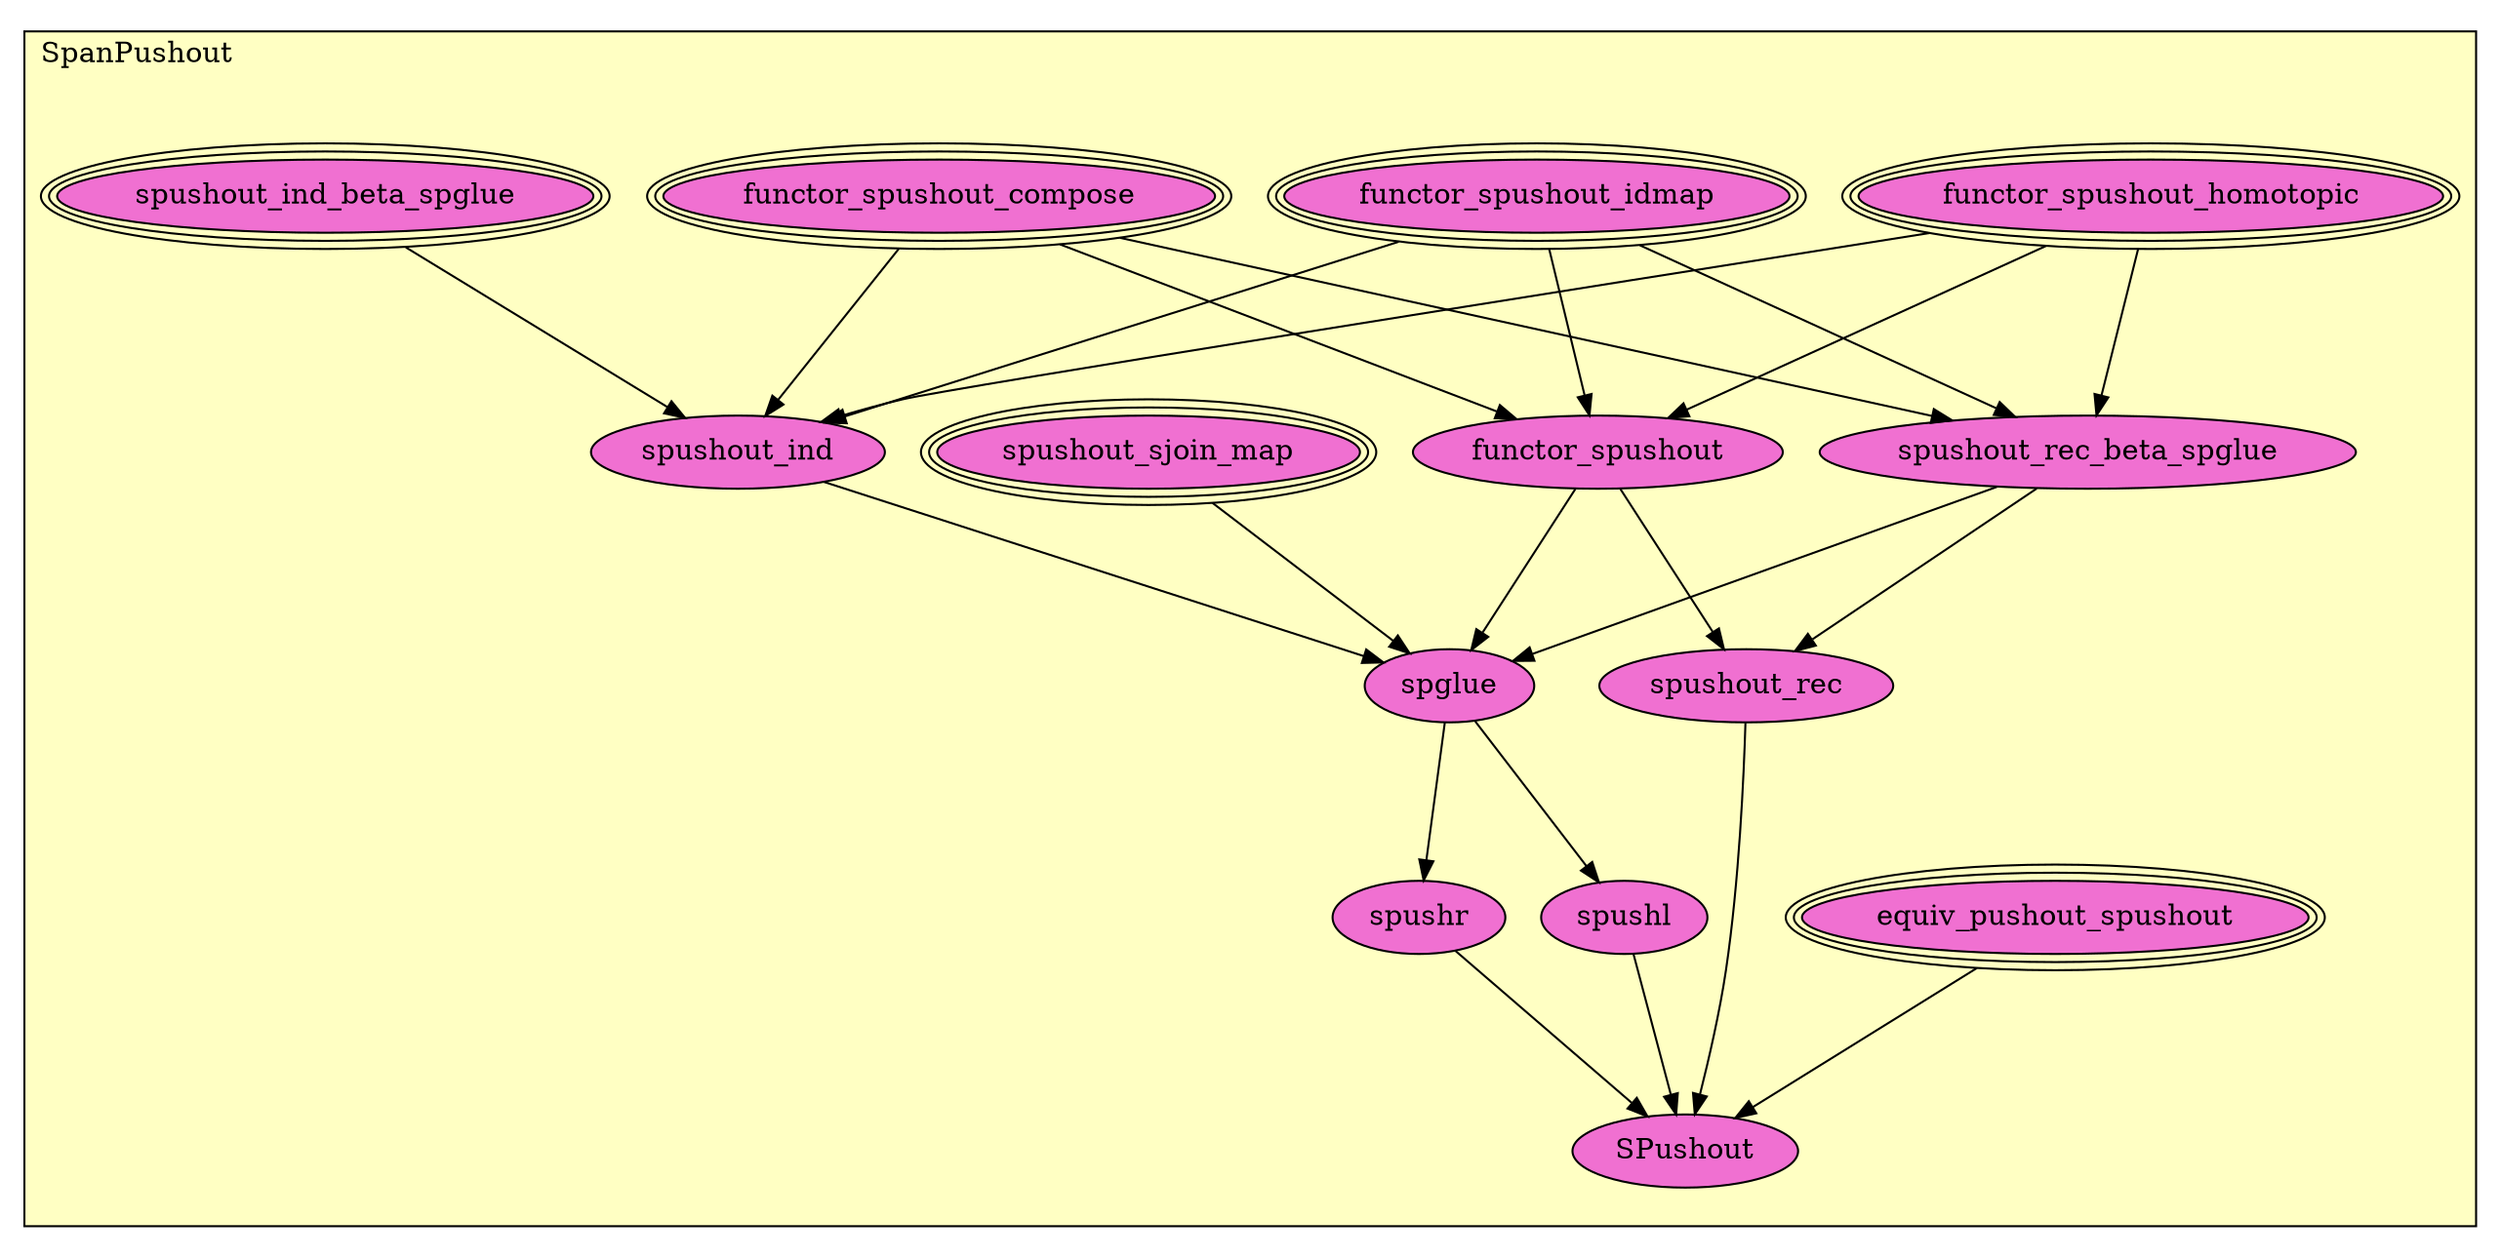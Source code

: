digraph HoTT_Colimits_SpanPushout {
  graph [ratio=0.5]
  node [style=filled]
SpanPushout_spushout_sjoin_map [label="spushout_sjoin_map", URL=<SpanPushout.html#spushout_sjoin_map>, peripheries=3, fillcolor="#F070D1"] ;
SpanPushout_equiv_pushout_spushout [label="equiv_pushout_spushout", URL=<SpanPushout.html#equiv_pushout_spushout>, peripheries=3, fillcolor="#F070D1"] ;
SpanPushout_functor_spushout_homotopic [label="functor_spushout_homotopic", URL=<SpanPushout.html#functor_spushout_homotopic>, peripheries=3, fillcolor="#F070D1"] ;
SpanPushout_functor_spushout_idmap [label="functor_spushout_idmap", URL=<SpanPushout.html#functor_spushout_idmap>, peripheries=3, fillcolor="#F070D1"] ;
SpanPushout_functor_spushout_compose [label="functor_spushout_compose", URL=<SpanPushout.html#functor_spushout_compose>, peripheries=3, fillcolor="#F070D1"] ;
SpanPushout_functor_spushout [label="functor_spushout", URL=<SpanPushout.html#functor_spushout>, fillcolor="#F070D1"] ;
SpanPushout_spushout_ind_beta_spglue [label="spushout_ind_beta_spglue", URL=<SpanPushout.html#spushout_ind_beta_spglue>, peripheries=3, fillcolor="#F070D1"] ;
SpanPushout_spushout_ind [label="spushout_ind", URL=<SpanPushout.html#spushout_ind>, fillcolor="#F070D1"] ;
SpanPushout_spushout_rec_beta_spglue [label="spushout_rec_beta_spglue", URL=<SpanPushout.html#spushout_rec_beta_spglue>, fillcolor="#F070D1"] ;
SpanPushout_spushout_rec [label="spushout_rec", URL=<SpanPushout.html#spushout_rec>, fillcolor="#F070D1"] ;
SpanPushout_spglue [label="spglue", URL=<SpanPushout.html#spglue>, fillcolor="#F070D1"] ;
SpanPushout_spushr [label="spushr", URL=<SpanPushout.html#spushr>, fillcolor="#F070D1"] ;
SpanPushout_spushl [label="spushl", URL=<SpanPushout.html#spushl>, fillcolor="#F070D1"] ;
SpanPushout_SPushout [label="SPushout", URL=<SpanPushout.html#SPushout>, fillcolor="#F070D1"] ;
  SpanPushout_spushout_sjoin_map -> SpanPushout_spglue [] ;
  SpanPushout_equiv_pushout_spushout -> SpanPushout_SPushout [] ;
  SpanPushout_functor_spushout_homotopic -> SpanPushout_functor_spushout [] ;
  SpanPushout_functor_spushout_homotopic -> SpanPushout_spushout_ind [] ;
  SpanPushout_functor_spushout_homotopic -> SpanPushout_spushout_rec_beta_spglue [] ;
  SpanPushout_functor_spushout_idmap -> SpanPushout_functor_spushout [] ;
  SpanPushout_functor_spushout_idmap -> SpanPushout_spushout_ind [] ;
  SpanPushout_functor_spushout_idmap -> SpanPushout_spushout_rec_beta_spglue [] ;
  SpanPushout_functor_spushout_compose -> SpanPushout_functor_spushout [] ;
  SpanPushout_functor_spushout_compose -> SpanPushout_spushout_ind [] ;
  SpanPushout_functor_spushout_compose -> SpanPushout_spushout_rec_beta_spglue [] ;
  SpanPushout_functor_spushout -> SpanPushout_spushout_rec [] ;
  SpanPushout_functor_spushout -> SpanPushout_spglue [] ;
  SpanPushout_spushout_ind_beta_spglue -> SpanPushout_spushout_ind [] ;
  SpanPushout_spushout_ind -> SpanPushout_spglue [] ;
  SpanPushout_spushout_rec_beta_spglue -> SpanPushout_spushout_rec [] ;
  SpanPushout_spushout_rec_beta_spglue -> SpanPushout_spglue [] ;
  SpanPushout_spushout_rec -> SpanPushout_SPushout [] ;
  SpanPushout_spglue -> SpanPushout_spushr [] ;
  SpanPushout_spglue -> SpanPushout_spushl [] ;
  SpanPushout_spushr -> SpanPushout_SPushout [] ;
  SpanPushout_spushl -> SpanPushout_SPushout [] ;
subgraph cluster_SpanPushout { label="SpanPushout"; fillcolor="#FFFFC3"; labeljust=l; style=filled 
SpanPushout_SPushout; SpanPushout_spushl; SpanPushout_spushr; SpanPushout_spglue; SpanPushout_spushout_rec; SpanPushout_spushout_rec_beta_spglue; SpanPushout_spushout_ind; SpanPushout_spushout_ind_beta_spglue; SpanPushout_functor_spushout; SpanPushout_functor_spushout_compose; SpanPushout_functor_spushout_idmap; SpanPushout_functor_spushout_homotopic; SpanPushout_equiv_pushout_spushout; SpanPushout_spushout_sjoin_map; };
} /* END */
